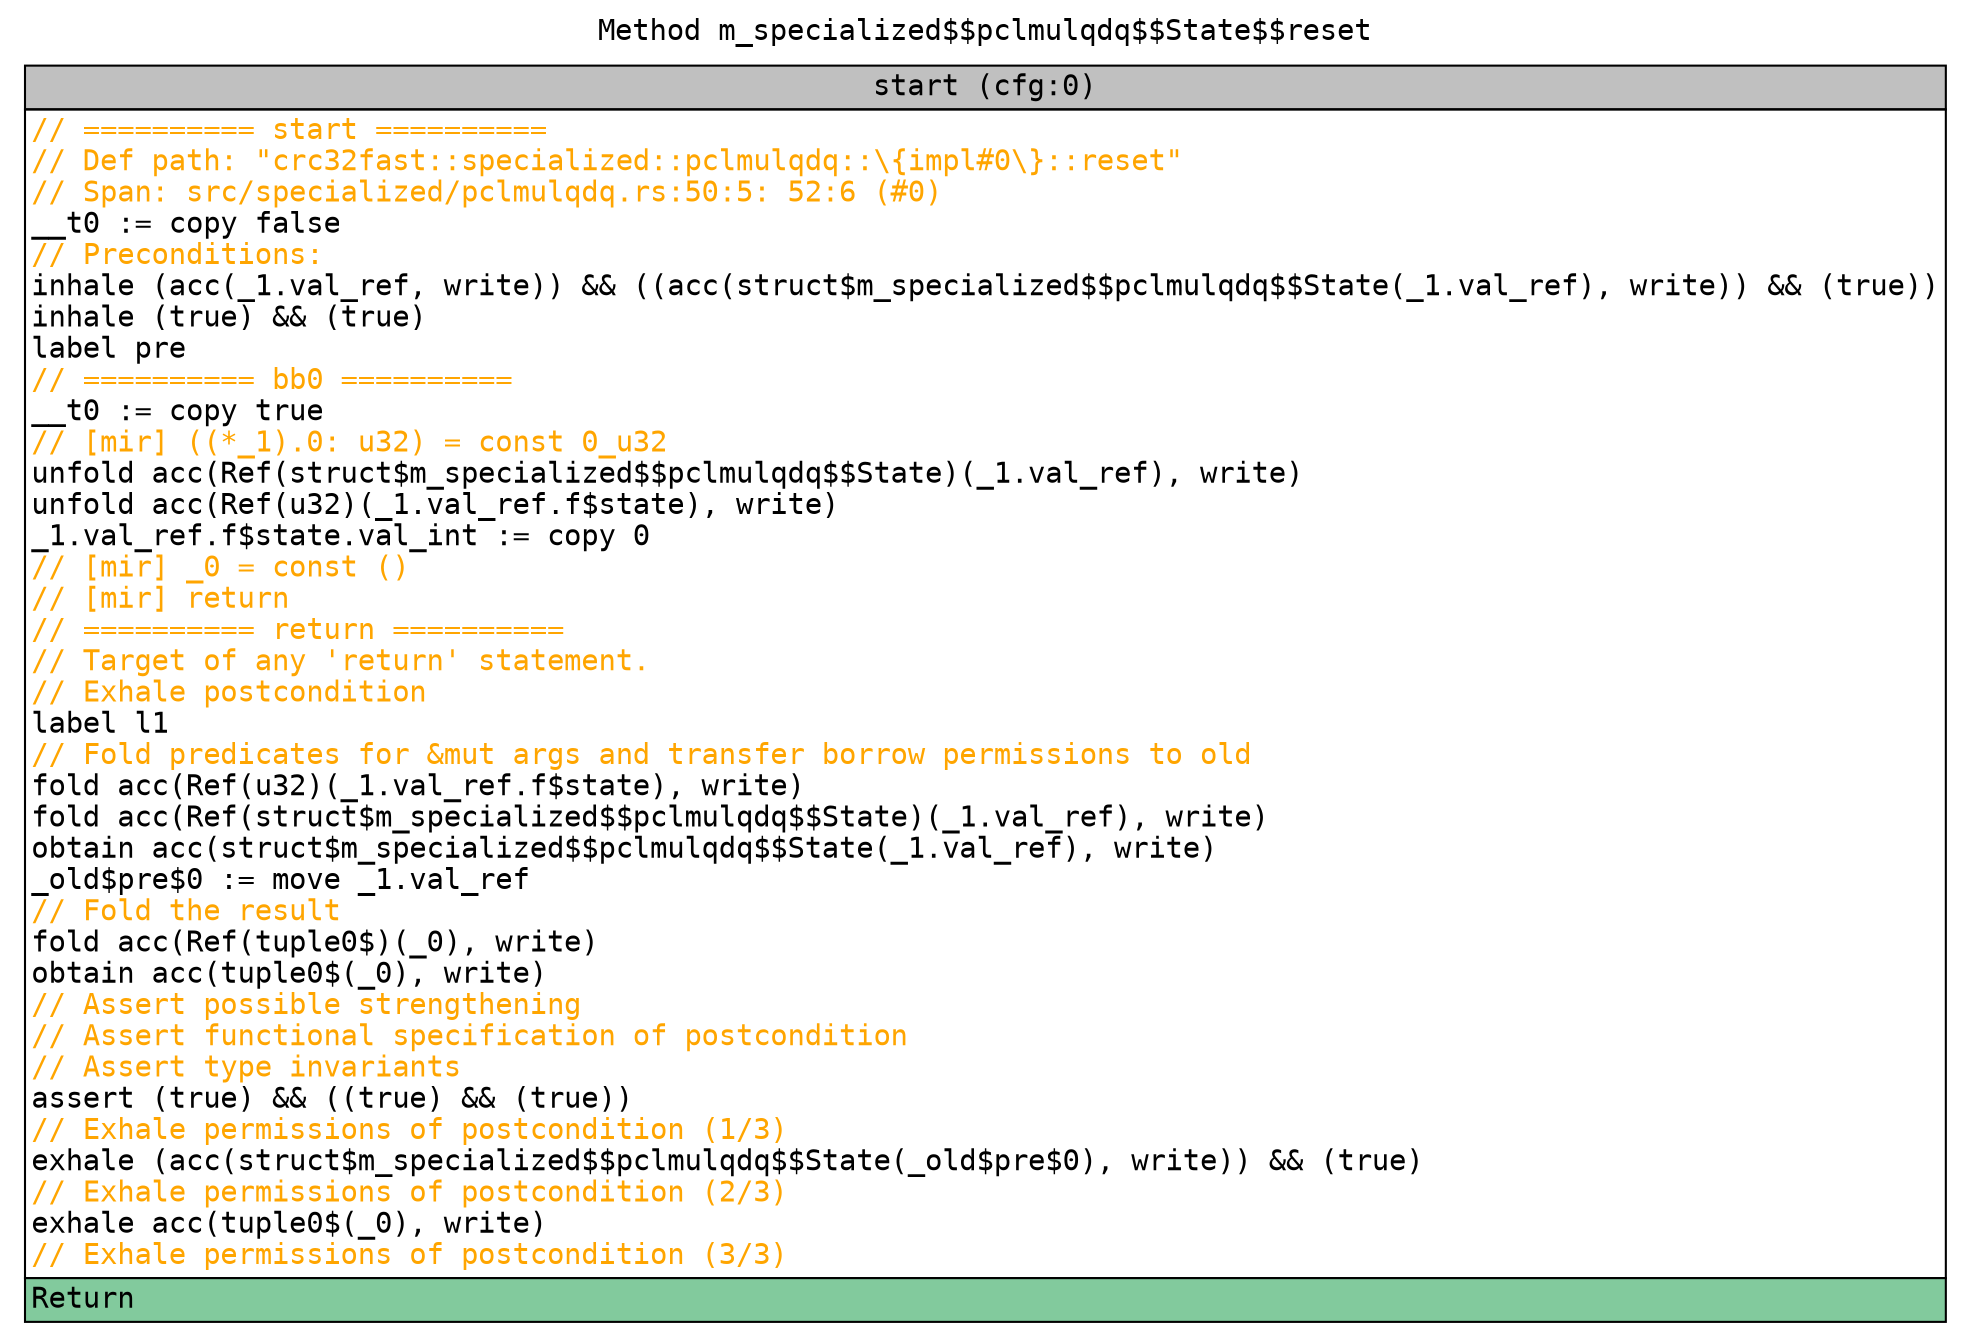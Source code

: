 digraph CFG {
graph [fontname=monospace];
node [fontname=monospace];
edge [fontname=monospace];
labelloc="t";
label="Method m_specialized$$pclmulqdq$$State$$reset";
"block_start" [shape=none,label=<<table border="0" cellborder="1" cellspacing="0"><tr><td bgcolor="gray" align="center">start (cfg:0)</td></tr><tr><td align="left" balign="left"><font color="orange">// ========== start ==========</font><br/><font color="orange">// Def path: "crc32fast::specialized::pclmulqdq::\{impl#0\}::reset"</font><br/><font color="orange">// Span: src/specialized/pclmulqdq.rs:50:5: 52:6 (#0)</font><br/>__t0 := copy false<br/><font color="orange">// Preconditions:</font><br/>inhale (acc(_1.val_ref, write)) &amp;&amp; ((acc(struct$m_specialized$$pclmulqdq$$State(_1.val_ref), write)) &amp;&amp; (true))<br/>inhale (true) &amp;&amp; (true)<br/>label pre<br/><font color="orange">// ========== bb0 ==========</font><br/>__t0 := copy true<br/><font color="orange">// [mir] ((*_1).0: u32) = const 0_u32</font><br/>unfold acc(Ref(struct$m_specialized$$pclmulqdq$$State)(_1.val_ref), write)<br/>unfold acc(Ref(u32)(_1.val_ref.f$state), write)<br/>_1.val_ref.f$state.val_int := copy 0<br/><font color="orange">// [mir] _0 = const ()</font><br/><font color="orange">// [mir] return</font><br/><font color="orange">// ========== return ==========</font><br/><font color="orange">// Target of any 'return' statement.</font><br/><font color="orange">// Exhale postcondition</font><br/>label l1<br/><font color="orange">// Fold predicates for &amp;mut args and transfer borrow permissions to old</font><br/>fold acc(Ref(u32)(_1.val_ref.f$state), write)<br/>fold acc(Ref(struct$m_specialized$$pclmulqdq$$State)(_1.val_ref), write)<br/>obtain acc(struct$m_specialized$$pclmulqdq$$State(_1.val_ref), write)<br/>_old$pre$0 := move _1.val_ref<br/><font color="orange">// Fold the result</font><br/>fold acc(Ref(tuple0$)(_0), write)<br/>obtain acc(tuple0$(_0), write)<br/><font color="orange">// Assert possible strengthening</font><br/><font color="orange">// Assert functional specification of postcondition</font><br/><font color="orange">// Assert type invariants</font><br/>assert (true) &amp;&amp; ((true) &amp;&amp; (true))<br/><font color="orange">// Exhale permissions of postcondition (1/3)</font><br/>exhale (acc(struct$m_specialized$$pclmulqdq$$State(_old$pre$0), write)) &amp;&amp; (true)<br/><font color="orange">// Exhale permissions of postcondition (2/3)</font><br/>exhale acc(tuple0$(_0), write)<br/><font color="orange">// Exhale permissions of postcondition (3/3)</font></td></tr><tr><td align="left" bgcolor="#82CA9D">Return<br/></td></tr></table>>];
}
